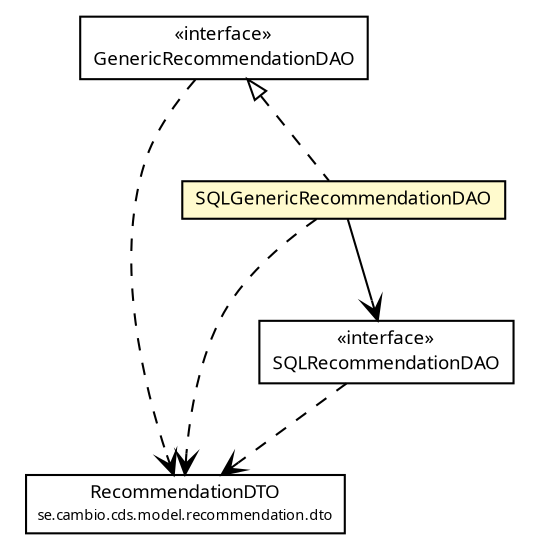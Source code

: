 #!/usr/local/bin/dot
#
# Class diagram 
# Generated by UMLGraph version R5_6 (http://www.umlgraph.org/)
#

digraph G {
	edge [fontname="Trebuchet MS",fontsize=10,labelfontname="Trebuchet MS",labelfontsize=10];
	node [fontname="Trebuchet MS",fontsize=10,shape=plaintext];
	nodesep=0.25;
	ranksep=0.5;
	// se.cambio.cds.model.recommendation.dto.RecommendationDTO
	c307522 [label=<<table title="se.cambio.cds.model.recommendation.dto.RecommendationDTO" border="0" cellborder="1" cellspacing="0" cellpadding="2" port="p" href="../dto/RecommendationDTO.html">
		<tr><td><table border="0" cellspacing="0" cellpadding="1">
<tr><td align="center" balign="center"><font face="Trebuchet MS"> RecommendationDTO </font></td></tr>
<tr><td align="center" balign="center"><font face="Trebuchet MS" point-size="7.0"> se.cambio.cds.model.recommendation.dto </font></td></tr>
		</table></td></tr>
		</table>>, URL="../dto/RecommendationDTO.html", fontname="Trebuchet MS", fontcolor="black", fontsize=9.0];
	// se.cambio.cds.model.recommendation.dao.SQLRecommendationDAO
	c307607 [label=<<table title="se.cambio.cds.model.recommendation.dao.SQLRecommendationDAO" border="0" cellborder="1" cellspacing="0" cellpadding="2" port="p" href="./SQLRecommendationDAO.html">
		<tr><td><table border="0" cellspacing="0" cellpadding="1">
<tr><td align="center" balign="center"> &#171;interface&#187; </td></tr>
<tr><td align="center" balign="center"><font face="Trebuchet MS"> SQLRecommendationDAO </font></td></tr>
		</table></td></tr>
		</table>>, URL="./SQLRecommendationDAO.html", fontname="Trebuchet MS", fontcolor="black", fontsize=9.0];
	// se.cambio.cds.model.recommendation.dao.SQLGenericRecommendationDAO
	c307608 [label=<<table title="se.cambio.cds.model.recommendation.dao.SQLGenericRecommendationDAO" border="0" cellborder="1" cellspacing="0" cellpadding="2" port="p" bgcolor="lemonChiffon" href="./SQLGenericRecommendationDAO.html">
		<tr><td><table border="0" cellspacing="0" cellpadding="1">
<tr><td align="center" balign="center"><font face="Trebuchet MS"> SQLGenericRecommendationDAO </font></td></tr>
		</table></td></tr>
		</table>>, URL="./SQLGenericRecommendationDAO.html", fontname="Trebuchet MS", fontcolor="black", fontsize=9.0];
	// se.cambio.cds.model.recommendation.dao.GenericRecommendationDAO
	c307610 [label=<<table title="se.cambio.cds.model.recommendation.dao.GenericRecommendationDAO" border="0" cellborder="1" cellspacing="0" cellpadding="2" port="p" href="./GenericRecommendationDAO.html">
		<tr><td><table border="0" cellspacing="0" cellpadding="1">
<tr><td align="center" balign="center"> &#171;interface&#187; </td></tr>
<tr><td align="center" balign="center"><font face="Trebuchet MS"> GenericRecommendationDAO </font></td></tr>
		</table></td></tr>
		</table>>, URL="./GenericRecommendationDAO.html", fontname="Trebuchet MS", fontcolor="black", fontsize=9.0];
	//se.cambio.cds.model.recommendation.dao.SQLGenericRecommendationDAO implements se.cambio.cds.model.recommendation.dao.GenericRecommendationDAO
	c307610:p -> c307608:p [dir=back,arrowtail=empty,style=dashed];
	// se.cambio.cds.model.recommendation.dao.SQLGenericRecommendationDAO NAVASSOC se.cambio.cds.model.recommendation.dao.SQLRecommendationDAO
	c307608:p -> c307607:p [taillabel="", label="", headlabel="", fontname="Trebuchet MS", fontcolor="black", fontsize=10.0, color="black", arrowhead=open];
	// se.cambio.cds.model.recommendation.dao.SQLRecommendationDAO DEPEND se.cambio.cds.model.recommendation.dto.RecommendationDTO
	c307607:p -> c307522:p [taillabel="", label="", headlabel="", fontname="Trebuchet MS", fontcolor="black", fontsize=10.0, color="black", arrowhead=open, style=dashed];
	// se.cambio.cds.model.recommendation.dao.SQLGenericRecommendationDAO DEPEND se.cambio.cds.model.recommendation.dto.RecommendationDTO
	c307608:p -> c307522:p [taillabel="", label="", headlabel="", fontname="Trebuchet MS", fontcolor="black", fontsize=10.0, color="black", arrowhead=open, style=dashed];
	// se.cambio.cds.model.recommendation.dao.GenericRecommendationDAO DEPEND se.cambio.cds.model.recommendation.dto.RecommendationDTO
	c307610:p -> c307522:p [taillabel="", label="", headlabel="", fontname="Trebuchet MS", fontcolor="black", fontsize=10.0, color="black", arrowhead=open, style=dashed];
}

